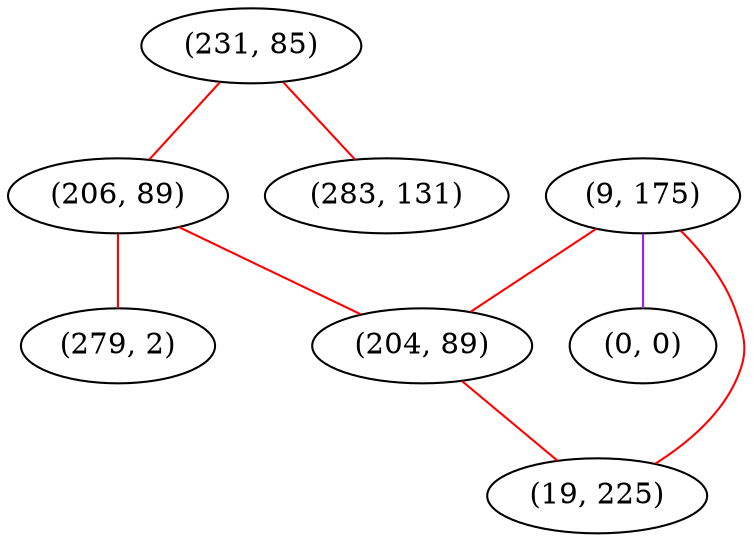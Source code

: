 graph "" {
"(231, 85)";
"(9, 175)";
"(206, 89)";
"(204, 89)";
"(279, 2)";
"(0, 0)";
"(19, 225)";
"(283, 131)";
"(231, 85)" -- "(206, 89)"  [color=red, key=0, weight=1];
"(231, 85)" -- "(283, 131)"  [color=red, key=0, weight=1];
"(9, 175)" -- "(19, 225)"  [color=red, key=0, weight=1];
"(9, 175)" -- "(204, 89)"  [color=red, key=0, weight=1];
"(9, 175)" -- "(0, 0)"  [color=purple, key=0, weight=4];
"(206, 89)" -- "(204, 89)"  [color=red, key=0, weight=1];
"(206, 89)" -- "(279, 2)"  [color=red, key=0, weight=1];
"(204, 89)" -- "(19, 225)"  [color=red, key=0, weight=1];
}
